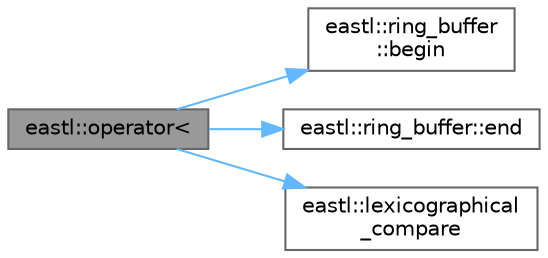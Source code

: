digraph "eastl::operator&lt;"
{
 // LATEX_PDF_SIZE
  bgcolor="transparent";
  edge [fontname=Helvetica,fontsize=10,labelfontname=Helvetica,labelfontsize=10];
  node [fontname=Helvetica,fontsize=10,shape=box,height=0.2,width=0.4];
  rankdir="LR";
  Node1 [id="Node000001",label="eastl::operator\<",height=0.2,width=0.4,color="gray40", fillcolor="grey60", style="filled", fontcolor="black",tooltip=" "];
  Node1 -> Node2 [id="edge1_Node000001_Node000002",color="steelblue1",style="solid",tooltip=" "];
  Node2 [id="Node000002",label="eastl::ring_buffer\l::begin",height=0.2,width=0.4,color="grey40", fillcolor="white", style="filled",URL="$classeastl_1_1ring__buffer.html#a9e8a2be65619d5f83cbd7e5ee360fcee",tooltip=" "];
  Node1 -> Node3 [id="edge2_Node000001_Node000003",color="steelblue1",style="solid",tooltip=" "];
  Node3 [id="Node000003",label="eastl::ring_buffer::end",height=0.2,width=0.4,color="grey40", fillcolor="white", style="filled",URL="$classeastl_1_1ring__buffer.html#a65a409304af71691ffc2201d7b855ba4",tooltip=" "];
  Node1 -> Node4 [id="edge3_Node000001_Node000004",color="steelblue1",style="solid",tooltip=" "];
  Node4 [id="Node000004",label="eastl::lexicographical\l_compare",height=0.2,width=0.4,color="grey40", fillcolor="white", style="filled",URL="$namespaceeastl.html#ab64f96b0d49c1cd5c3d19d188b558d59",tooltip=" "];
}
